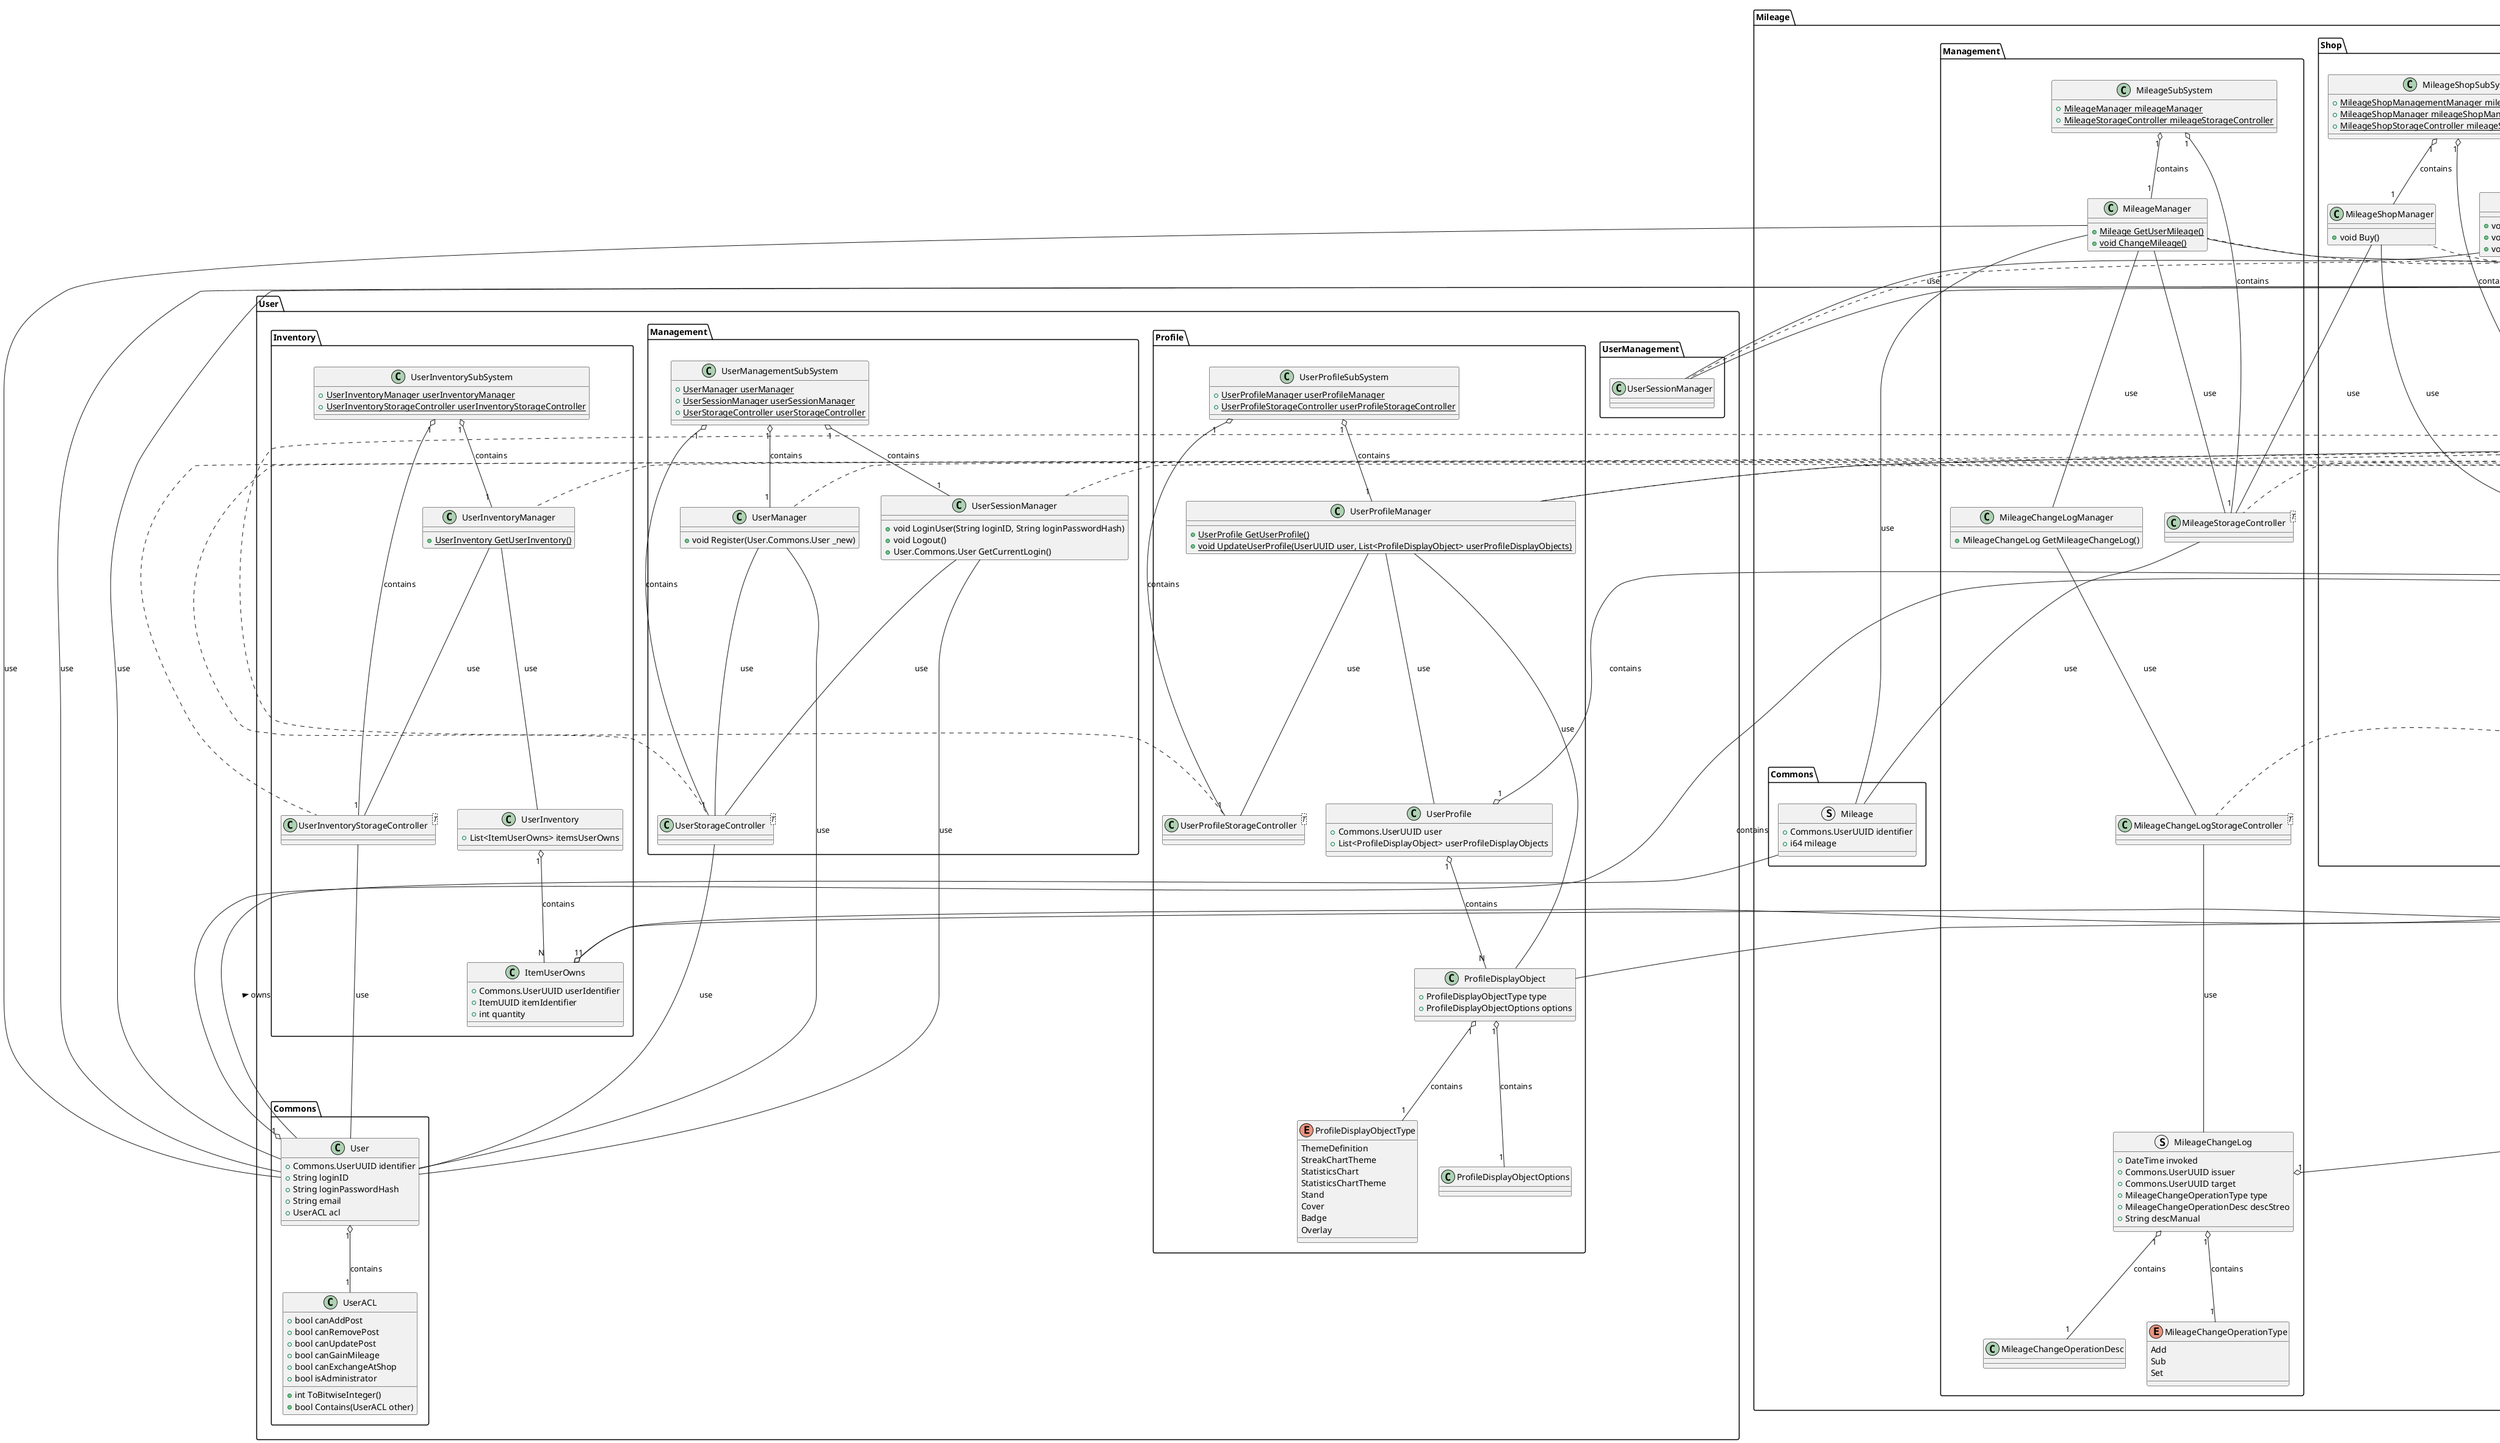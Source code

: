 @startuml
package Commons {
    Interface Manager
    Interface StorageController<T> {
        + T Query()
        + void Add()
        + void Remove()
        + void Update()
    }

    class UUID
    class UserUUID extends UUID
    class ItemUUID extends UUID
    class MileageShopItemUUID extends UUID
    class AuthorUUID extends UUID
    class BookUUID extends UUID
    class OrganizationUUID extends UUID
}
class String
String <|-- Commons.UUID

package Article {
    enum MarkupType {
        Text
        Highlight
        Line
        Shape
        CustomRaster
        CustomVector
    }

    struct ArticleMarkup {
        MarkupType type
        String content
    }

    ArticleMarkup "1" o-- "1" MarkupType : contains

    struct Article {
        + String title
        + String content
        + List<ArticleMarkup> markups
    }

    Article "1" o-- "N" ArticleMarkup : contains
}

package Books.Book {
    struct Author {
        + Commons.AuthorUUID identifier
        + String name
    }
    Author "1" --- "1" Commons.AuthorUUID : contains

    struct Publisher {
        + Commons.OrganizationUUID identifier
        + String name
    }
    Publisher "1" --- "1" Commons.OrganizationUUID : contains

    struct PublishRev {
        + date date
        + int rev
        + int print
    }

    struct Book {
        + Commons.BookUUID identifier
        + String title
        + List<Image> covers
        + List<Author> authors
        + List<Author> translators
        + Publisher publisher
        + int page
        + List<PublishRev> publishRevs
        + String isbn
    }
    Book "1" o-- "1" Commons.BookUUID : contains
    Book "1" o-- "N" Image : contains
    Book "1" o-- "N" Author : contains
    Book "1" o-- "1" Publisher : contains
    Book "1" o-- "N" PublishRev : contains

    ' BookDatabaseSubSystem

    class BookDatabaseManager implements Commons.Manager

    class BookDatabaseStorageController<T> implements Commons.StorageController
    BookDatabaseStorageController --- Books.Book.Book : use

    class BookDatabaseSubSystem {
        + {static} BookDatabaseManager bookDatabaseManager
        + {static} BookDatabaseStorageController bookDatabaseStorageController<T>
    }

    BookDatabaseSubSystem "1" --- "1" BookDatabaseManager : contains
    BookDatabaseSubSystem "1" --- "1" BookDatabaseStorageController : contains
}

package Books.BookReview {
    struct BookReview extends Article.Article {
        + Books.Book.Book book
    }
    BookReview o-- Books.Book.Book : contains

    struct BookReviewBlob 
    BookReviewBlob "1" --- "N" BookReview

    class BookReviewManager implements Commons.Manager {
        + BookReviewBlob RequestQueryBookReviewBlob()
    }

    BookReviewManager --- BookReviewBlob : use
    BookReviewManager --- BookReviewStorageController : use

    class BookReviewStorageQueryOptimizer {
        + void invoke()
    }
    class BookReviewStorageController<T> implements Commons.StorageController {
        + BookReviewStorageQueryOptimizer optimizer
    }
    BookReviewStorageController "1" o-- "1" BookReviewStorageQueryOptimizer : contains
    BookReviewStorageController --- BookReview.BookReview : use

    ' BookReview SubSystem

    class BookReviewSubSystem {
        + {static} BookReviewStorageController bookReviewStorageController
        + {static} BookReviewManager bookReviewManager
    }
    BookReviewSubSystem "1" o-- "1" BookReviewStorageController : contains
    BookReviewSubSystem "1" o-- "1" BookReviewManager : contains

}

package Books.BookSuggestion {
    class EmotionChecklist {
        + Dictionary<K, bool> checkList
        + String toPrompt()
    }

    enum BookSuggestionManualRequestType {
        Normal
        NewCategory
        EmotionBased
    }
    struct BookSuggestionManualRequest {
        + BookSuggestionManualRequestType type
        + String prompt
    }
    BookSuggestionManualRequest "1" o-- "1" BookSuggestionManualRequestType : contains
    EmotionChecklist --o BookSuggestionManualRequest : use

    struct BookSuggestion {}
    class BookSuggestionTask {}

    class BookSuggestionWorker {
        - BookSuggestionTask task
        - void run()
    }
    BookSuggestionWorker o-- BookSuggestionTask : contains
    BookSuggestionWorker --- BookSuggestion : use

    class BookSuggestionScheduler {
        + BookSuggestionWorker worker
        - void invoke()
    }

    BookSuggestionScheduler "1" o-- "1" BookSuggestionWorker : contains

    class BookSuggestionManager implements Commons.Manager {
        + {static} void InvokeBookSuggestionManual(BookSuggestionManualRequest req)
        + {static} void PushBookSuggestionRequestQueue()
    }
    BookSuggestionManager --- BookSuggestionManualRequest : use
    BookSuggestionManager --- BookSuggestionScheduler : use
    BookSuggestionManager --- BookSuggestionStorageController : use

    class BookSuggestionStorageController<T> implements Commons.StorageController {}
    BookSuggestionStorageController --- BookSuggestion : use

    class BookSuggestionSubSystem {
        + {static} BookSuggestionManager bookSuggestionManager
        + {static} BookSuggestionStorageController bookSuggestionStorageController
        + {static} List<BookSuggestionScheduler> bookSuggestionSchedulers
    }

    BookSuggestionSubSystem "1" o-- "1" BookSuggestionManager : contains
    BookSuggestionSubSystem "1" o-- "1" BookSuggestionStorageController : contains
    BookSuggestionSubSystem "1" o-- "N" BookSuggestionScheduler : contains
}


package Item {
    enum ItemType {
        Real
        Virtual
    }

    class ItemContent {}
    class ItemMetadata {}
    class RealItemMetadata extends ItemMetadata {}
    class VirtItemMetadata extends ItemMetadata {}

    struct Item {
        + Commons.ItemUUID identifier
        + ItemType type
        + String staticAssetID
        + String name
        + ItemContent content
        + ItemMetadata metadata
    }

    Item "1" o-- "1" Commons.ItemUUID : contains
    Item "1" o-- "1" ItemType : contains
    Item "1" o-- "1" ItemContent : contains
    Item "1" o-- "1" ItemMetadata : contains

    class RealItem extends Item {}
    class VirtItem extends Item {}
}


package User.Commons {
    class User {
    }
}

package Mileage.Commons {
    struct Mileage {
        + Commons.UserUUID identifier
        + i64 mileage
    }

    Mileage -- User.Commons.User : < owns
}

package Mileage.Management {
    ' Mileage SubSystem
    enum MileageChangeOperationType {
        Add
        Sub
        Set
    }

    class MileageChangeOperationDesc {}

    struct MileageChangeLog {
        + DateTime invoked
        + Commons.UserUUID issuer
        + Commons.UserUUID target
        + MileageChangeOperationType type
        + MileageChangeOperationDesc descStreo
        + String descManual
    }

    MileageChangeLog "1" o-- Commons.UserUUID : contains
    MileageChangeLog "1" o-- "1" MileageChangeOperationType : contains
    MileageChangeLog "1" o-- "1" MileageChangeOperationDesc : contains

    class MileageManager implements Commons.Manager {
        + {static} Mileage GetUserMileage()
        + {static} void ChangeMileage()
    }

    MileageManager --- User.Commons.User : use
    MileageManager --- Mileage.Commons.Mileage : use
    MileageManager --- MileageChangeLogManager : use
    MileageManager --- MileageStorageController : use

    class MileageChangeLogManager {
        + MileageChangeLog GetMileageChangeLog()
    }

    MileageChangeLogManager --- MileageChangeLogStorageController : use

    class MileageChangeLogStorageController<T> implements Commons.StorageController {}
    MileageChangeLogStorageController --- MileageChangeLog : use

    class MileageStorageController<T> implements Commons.StorageController{}
    MileageStorageController --- Mileage.Commons.Mileage : use

    class MileageSubSystem {
        + {static} MileageManager mileageManager
        + {static} MileageStorageController mileageStorageController
    }

    MileageSubSystem "1" o-- "1" MileageManager : contains
    MileageSubSystem "1" o-- "1" MileageStorageController : contains
}

package User.UserManagement {
    class UserSessionManager implements Commons.Manager {}
}

package Mileage.Shop {
    ' MileageShop SubSystem
    struct MileageShopItem {
        + Commons.MileageShopItemUUID identifier
        + Item.Item item
    }

    MileageShopItem "1" o-- "1" Commons.MileageShopItemUUID : contains
    MileageShopItem "1" o-- "1" Item.Item : contains

    class MileageShopManager implements Commons.Manager {
        + void Buy()
    }
    MileageShopManager --- MileageShopStorageController : use
    MileageShopManager --- MileageStorageController : use

    class MileageShopManagementManager implements Commons.Manager {
        + void Add(Item item)
        + void Update(Commons.MileageShopItemUUID identifier, Item.Item item)
        + void Remove(Commons.MileageShopItemUUID identifier)
    }

    MileageShopManagementManager --- Item.Item : use
    MileageShopManagementManager --- Commons.MileageShopItemUUID : use
    MileageShopManagementManager --- User.UserManagement.UserSessionManager : use
    MileageShopManagementManager --- MileageShopStorageController : use

    class MileageShopStorageController<T> implements Commons.StorageController {}
    MileageShopStorageController --- MileageShopItem : use

    class MileageShopSubSystem {
        + {static} MileageShopManagementManager mileageshopManagement
        + {static} MileageShopManager mileageShopManager
        + {static} MileageShopStorageController mileageShopStorageController
    }
    MileageShopSubSystem "1" o-- "1" MileageShopManagementManager : contains
    MileageShopSubSystem "1" o-- "1" MileageShopManager : contains
    MileageShopSubSystem "1" o-- "1" MileageShopStorageController : contains
}


package Ratings.Commons {
    class Tier {
        + String name
    }

    struct RatingTierMatch {
        + any[] ratingRange
        + Tier tier
    }
    RatingTierMatch "1" --- "1" Tier : contains

    struct Rating {
        + Commons.UserUUID identifier
        + any ratings
    }
    Rating "1" --- "1" Commons.UserUUID : contains
}

package Ratings.Management {
    class RatingManager implements Commons.Manager {
        + {static} List<RatingTierMatch> ratingTierMatch
        + {static} Rating GetCurrentUserRating()
    }
    RatingManager "1" --- "N" RatingTierMatch : contains
    RatingManager --- User.Commons.User : use
    RatingManager --- Rating : use
    RatingManager --- User.UserManagement.UserSessionManager : use
    RatingManager --- RatingStorageController : use

    class RatingStorageController<T> implements Commons.StorageController {}
    RatingStorageController --- Rating : use

    class RatingsSubSystem {
        + {static} RatingManager ratingManager
        + {static} RatingStorageController ratingStorageController
    }

    RatingsSubSystem "1" o-- "1" RatingManager : contains
    RatingsSubSystem "1" o-- "1" RatingStorageController : contains
}

package Statistics.Commons {
    ' MileageChangeBridge
    class MileageStatisticsBridge {
        + void UpdateMileageBasedOnStatistics()
    }
    MileageStatisticsBridge --- Mileage.Management.MileageManager : use
}

package Statistics.Computings {
    ' Statistics
    class StatisticsComputingData {
        + Dictionary<K, V> params
    }

    class StatisticsComputingTask {
        + StatisticsComputingData statisticsComputingData
    }

    StatisticsComputingTask "1" --- "1" StatisticsComputingData : contains

}

package Statistics.Management {

    class StatisticsComputingManager implements Commons.Manager {
        + any QueryStatisticsLog()
    }
    StatisticsComputingManager --- Statistics.Management.StatisticsLogStorageController : use
    StatisticsComputingManager --- User.Commons.User : use
    ' Todo: StatisticsLog

    class StatisticsLogStorageController<T> implements Commons.StorageController {}

    class StatisticsComputingScheduleHandler {
        - Statistics.Computings.StatisticsComputingTask task
        + void InvokeComputing()
    }

    StatisticsComputingScheduleHandler "1" --- "1" Books.BookReview.BookReviewManager : use
    StatisticsComputingScheduleHandler "1" o-- "1" Statistics.Computings.StatisticsComputingTask : contains
    StatisticsComputingScheduleHandler --- Statistics.Commons.MileageStatisticsBridge : use

    ' StatisticsComputing SubSystem
    class StatisticsComputingSubSystem {
        + {static} StatisticsComputingManager statisticsComputing
        + {static} StatisticsLogStorageController statisticsLogStorageController
        + {static} List<StatisticsComputingScheduleHandler> statisticsComputingScheduleHandlers
        + {static} void InterruptComputingTask()
    }

    StatisticsComputingSubSystem "1" o-- "1" StatisticsComputingManager : contains
    StatisticsComputingSubSystem "1" o-- "1" StatisticsLogStorageController : contains
    StatisticsComputingSubSystem "1" o-- "N" StatisticsComputingScheduleHandler : contains
}


package User.Commons {
    class UserACL {
        + bool canAddPost
        + bool canRemovePost
        + bool canUpdatePost
        + bool canGainMileage
        + bool canExchangeAtShop
        + bool isAdministrator
        + int ToBitwiseInteger()
        + bool Contains(UserACL other)
    }

    class User {
        + Commons.UserUUID identifier
        + String loginID
        + String loginPasswordHash
        + String email
        + UserACL acl
    }
}

package User.Management {
    class UserManager implements Commons.Manager {
        + void Register(User.Commons.User _new)
    }
    UserManager --- User.Commons.User : use
    UserManager --- UserStorageController : use

    class UserSessionManager implements Commons.Manager {
        + void LoginUser(String loginID, String loginPasswordHash)
        + void Logout()
        + User.Commons.User GetCurrentLogin()
    }
    UserSessionManager --- User.Commons.User : use
    UserSessionManager --- UserStorageController : use

    class UserStorageController<T> implements Commons.StorageController {}
    UserStorageController --- User.Commons.User : use

    User.Commons.User "1" o-- "1" Commons.UserUUID : contains
    User.Commons.User "1" o-- "1" User.Commons.UserACL : contains

    ' User Management SubSystem

    class UserManagementSubSystem {
        + {static} UserManager userManager
        + {static} UserSessionManager userSessionManager
        + {static} UserStorageController userStorageController
    }

    UserManagementSubSystem "1" o-- "1" UserManager : contains
    UserManagementSubSystem "1" o-- "1" UserSessionManager : contains
    UserManagementSubSystem "1" o-- "1" UserStorageController : contains
}

package User.Inventory {
    ' UserInventory
    class ItemUserOwns {
        + Commons.UserUUID userIdentifier
        + ItemUUID itemIdentifier
        + int quantity
    }

    ItemUserOwns "1" o-- "1" UserUUID : contains
    ItemUserOwns "1" o-- "1" ItemUUID : contains

    class UserInventory {
        + List<ItemUserOwns> itemsUserOwns
    }

    UserInventory "1" o-- "N" ItemUserOwns : contains

    class UserInventoryManager implements Commons.Manager {
        + {static} UserInventory GetUserInventory()
    }

    UserInventoryManager --- UserInventory : use
    UserInventoryManager --- UserInventoryStorageController : use

    class UserInventoryStorageController<T> implements Commons.StorageController {}
    UserInventoryStorageController --- User.Commons.User : use

    class UserInventorySubSystem {
        + {static} UserInventoryManager userInventoryManager
        + {static} UserInventoryStorageController userInventoryStorageController
    }

    UserInventorySubSystem "1" o-- "1" UserInventoryManager : contains
    UserInventorySubSystem "1" o-- "1" UserInventoryStorageController : contains
}
package User.Profile {
    ' UserProfile
    enum ProfileDisplayObjectType {
        ThemeDefinition
        StreakChartTheme
        StatisticsChart
        StatisticsChartTheme
        Stand
        Cover
        Badge
        Overlay
    }

    class ProfileDisplayObjectOptions {}

    class ProfileDisplayObject extends Item.VirtItemContent {
        + ProfileDisplayObjectType type
        + ProfileDisplayObjectOptions options
    }

    ProfileDisplayObject "1" o-- "1" ProfileDisplayObjectType : contains
    ProfileDisplayObject "1" o-- "1" ProfileDisplayObjectOptions : contains

    class UserProfile {
        + Commons.UserUUID user
        + List<ProfileDisplayObject> userProfileDisplayObjects
    }

    UserProfile "1" o-- "1" UserUUID : contains
    UserProfile "1" o-- "N" ProfileDisplayObject : contains

    class UserProfileManager implements Commons.Manager {
        + {static} UserProfile GetUserProfile()
        + {static} void UpdateUserProfile(UserUUID user, List<ProfileDisplayObject> userProfileDisplayObjects)
    }
    UserProfileManager --- UserUUID : use
    UserProfileManager --- UserProfile : use
    UserProfileManager --- ProfileDisplayObject : use
    UserProfileManager --- UserProfileStorageController : use

    class UserProfileStorageController<T> implements Commons.StorageController {}

    class UserProfileSubSystem {
        + {static} UserProfileManager userProfileManager
        + {static} UserProfileStorageController userProfileStorageController
    }

    UserProfileSubSystem "1" o-- "1" UserProfileManager : contains
    UserProfileSubSystem "1" o-- "1" UserProfileStorageController : contains

}

@enduml
